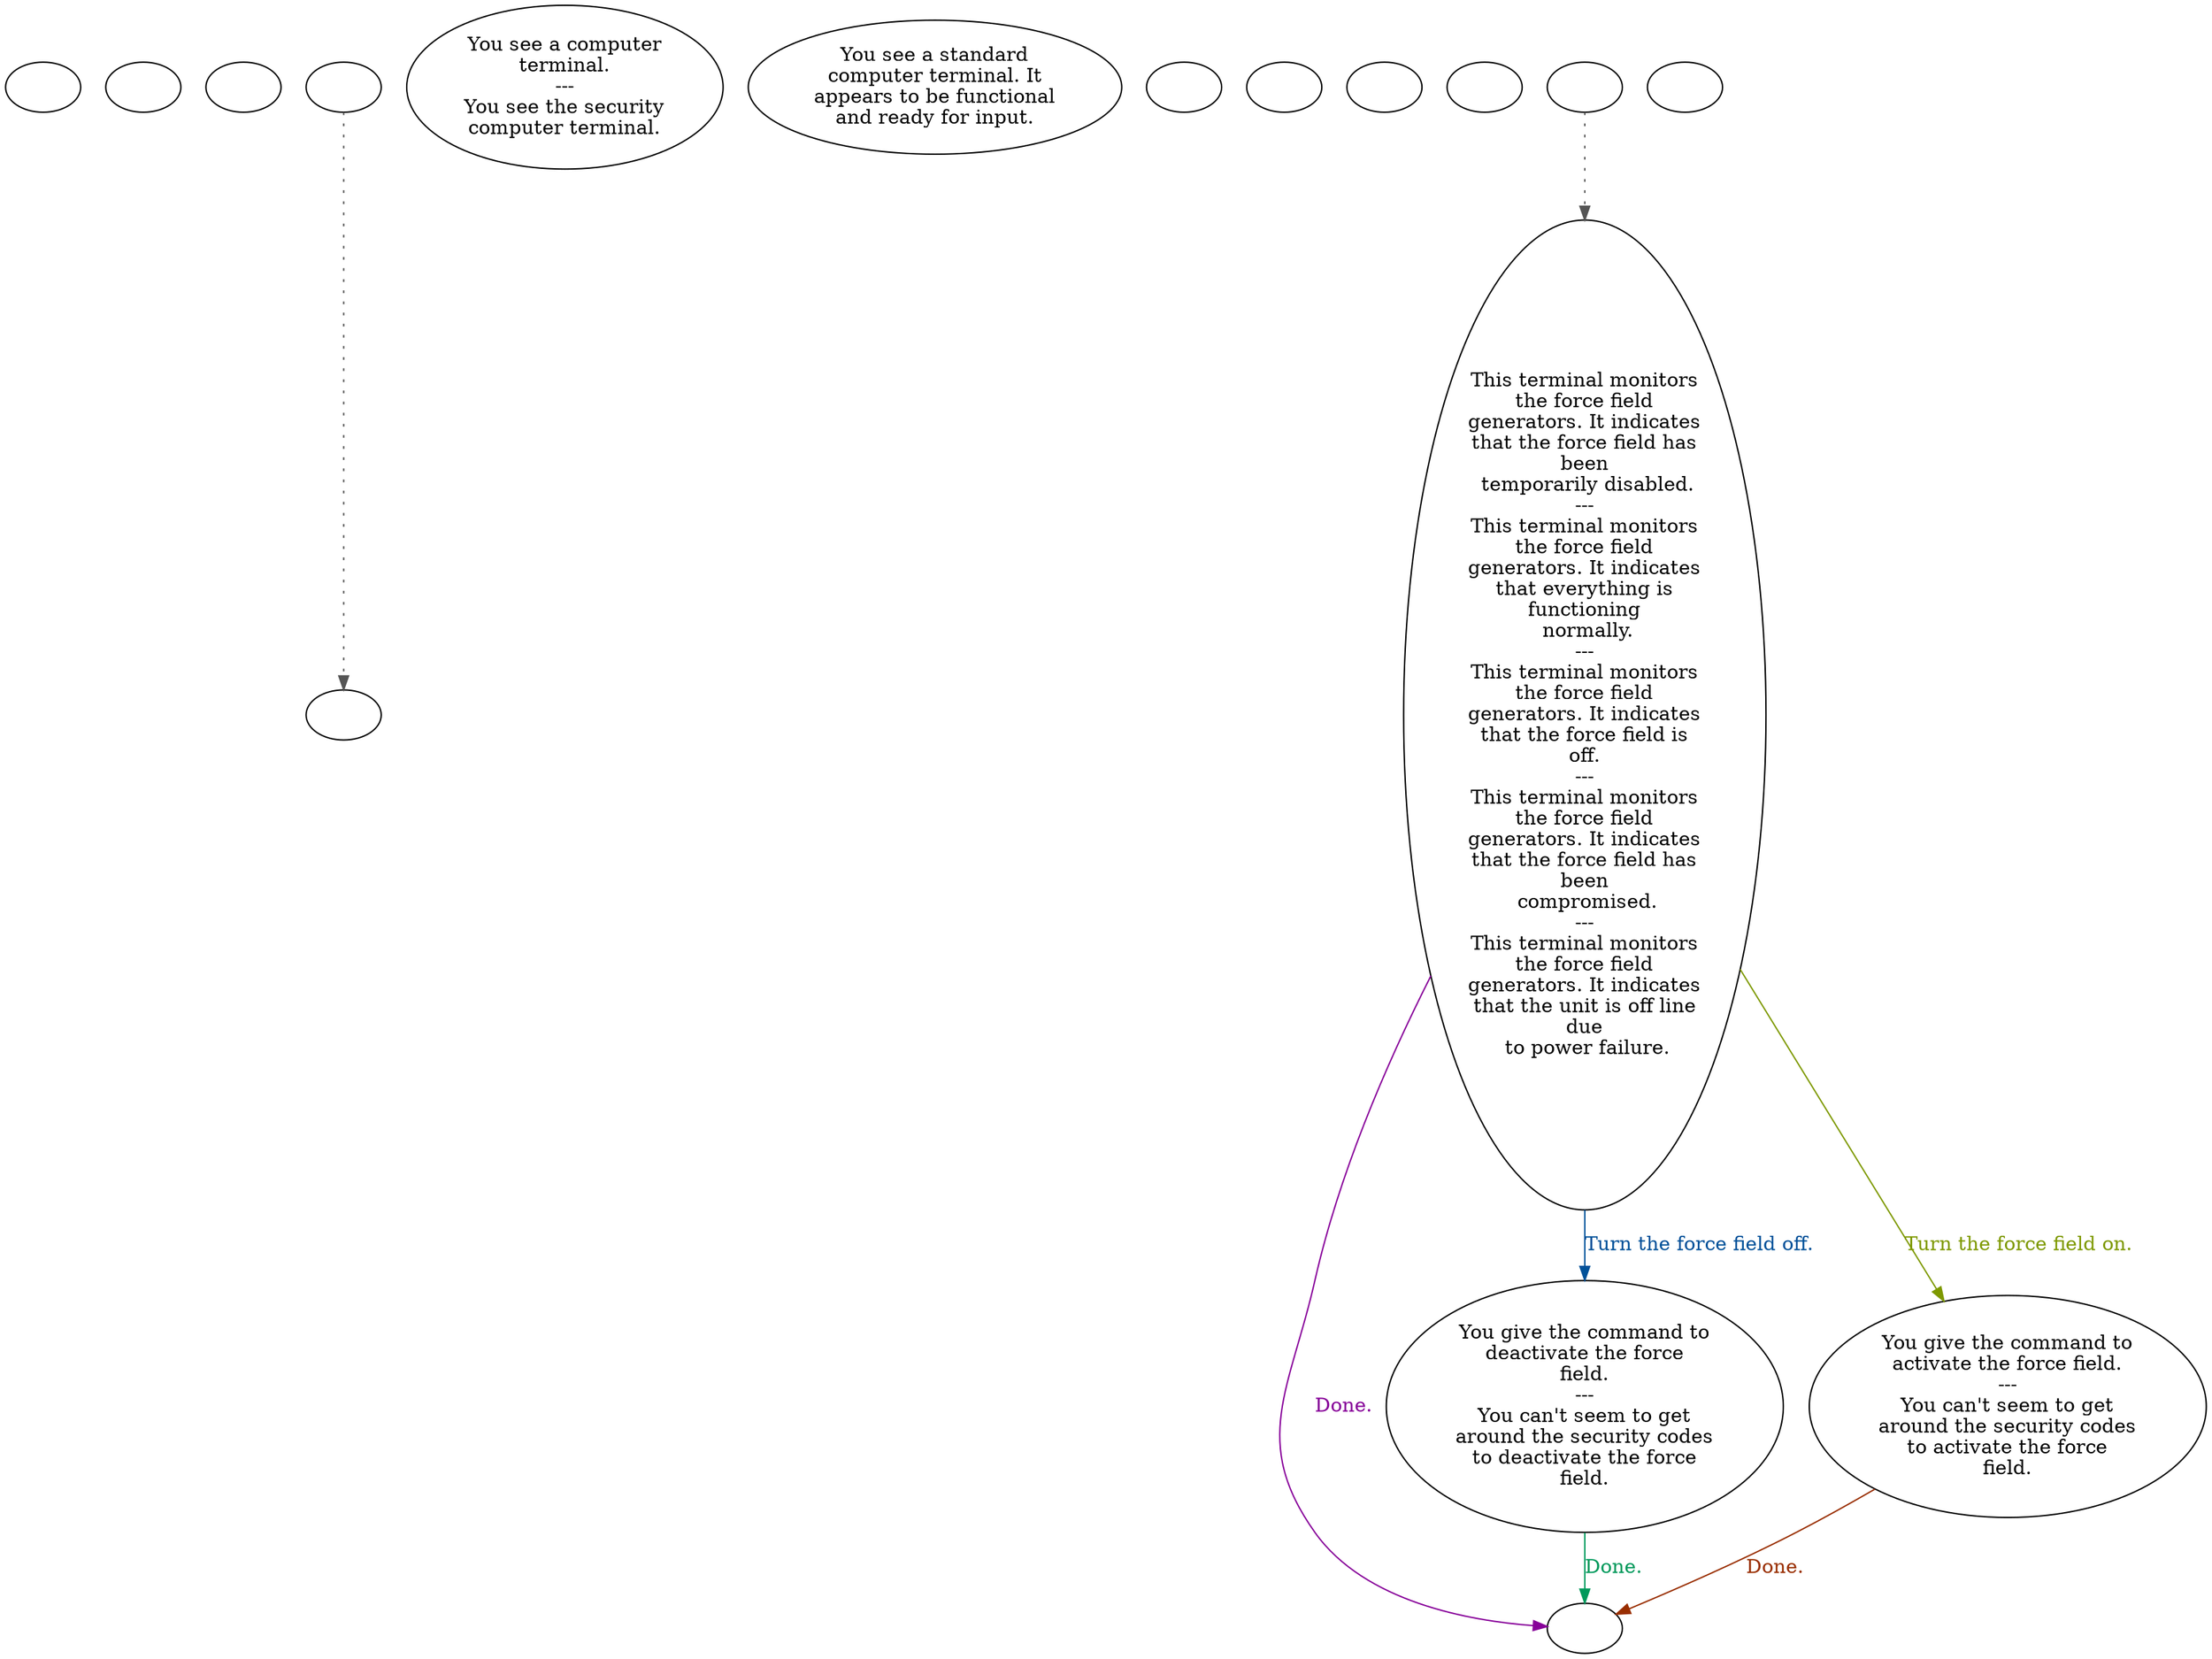 digraph bscomp4 {
  "checkPartyMembersNearDoor" [style=filled       fillcolor="#FFFFFF"       color="#000000"]
  "checkPartyMembersNearDoor" [label=""]
  "getTimeBit" [style=filled       fillcolor="#FFFFFF"       color="#000000"]
  "getTimeBit" [label=""]
  "start" [style=filled       fillcolor="#FFFFFF"       color="#000000"]
  "start" [label=""]
  "use_p_proc" [style=filled       fillcolor="#FFFFFF"       color="#000000"]
  "use_p_proc" [label=""]
  "look_at_p_proc" [style=filled       fillcolor="#FFFFFF"       color="#000000"]
  "look_at_p_proc" [label="You see a computer\nterminal.\n---\nYou see the security\ncomputer terminal."]
  "description_p_proc" [style=filled       fillcolor="#FFFFFF"       color="#000000"]
  "description_p_proc" [label="You see a standard\ncomputer terminal. It\nappears to be functional\nand ready for input."]
  "use_skill_on_p_proc" [style=filled       fillcolor="#FFFFFF"       color="#000000"]
  "use_skill_on_p_proc" -> "use_p_proc" [style=dotted color="#555555"]
  "use_skill_on_p_proc" [label=""]
  "use_obj_on_p_proc" [style=filled       fillcolor="#FFFFFF"       color="#000000"]
  "use_obj_on_p_proc" [label=""]
  "damage_p_proc" [style=filled       fillcolor="#FFFFFF"       color="#000000"]
  "damage_p_proc" [label=""]
  "map_enter_p_proc" [style=filled       fillcolor="#FFFFFF"       color="#000000"]
  "map_enter_p_proc" [label=""]
  "map_update_p_proc" [style=filled       fillcolor="#FFFFFF"       color="#000000"]
  "map_update_p_proc" [label=""]
  "talk_p_proc" [style=filled       fillcolor="#FFFFFF"       color="#000000"]
  "talk_p_proc" -> "Node001" [style=dotted color="#555555"]
  "talk_p_proc" [label=""]
  "Node999" [style=filled       fillcolor="#FFFFFF"       color="#000000"]
  "Node999" [label=""]
  "Node001" [style=filled       fillcolor="#FFFFFF"       color="#000000"]
  "Node001" [label="This terminal monitors\nthe force field\ngenerators. It indicates\nthat the force field has\nbeen\n temporarily disabled.\n---\nThis terminal monitors\nthe force field\ngenerators. It indicates\nthat everything is\nfunctioning\n normally.\n---\nThis terminal monitors\nthe force field\ngenerators. It indicates\nthat the force field is\noff.\n---\nThis terminal monitors\nthe force field\ngenerators. It indicates\nthat the force field has\nbeen\n compromised.\n---\nThis terminal monitors\nthe force field\ngenerators. It indicates\nthat the unit is off line\ndue\n to power failure."]
  "Node001" -> "Node002" [label="Turn the force field off." color="#005199" fontcolor="#005199"]
  "Node001" -> "Node003" [label="Turn the force field on." color="#7E9900" fontcolor="#7E9900"]
  "Node001" -> "Node999" [label="Done." color="#870099" fontcolor="#870099"]
  "Node002" [style=filled       fillcolor="#FFFFFF"       color="#000000"]
  "Node002" [label="You give the command to\ndeactivate the force\nfield.\n---\nYou can't seem to get\naround the security codes\nto deactivate the force\nfield."]
  "Node002" -> "Node999" [label="Done." color="#00995B" fontcolor="#00995B"]
  "Node003" [style=filled       fillcolor="#FFFFFF"       color="#000000"]
  "Node003" [label="You give the command to\nactivate the force field.\n---\nYou can't seem to get\naround the security codes\nto activate the force\nfield."]
  "Node003" -> "Node999" [label="Done." color="#992E00" fontcolor="#992E00"]
  "timed_event_p_proc" [style=filled       fillcolor="#FFFFFF"       color="#000000"]
  "timed_event_p_proc" [label=""]
}